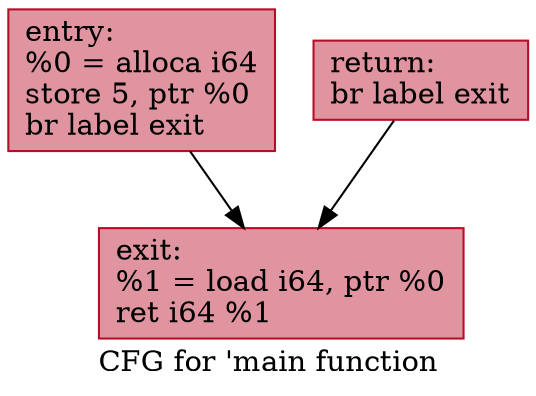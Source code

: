 digraph "CFG for 'main function" {
			label="CFG for 'main function";
			
Node0x18f5f14dcc0[shape = record, color = "#b70d28ff", style = filled,  fillcolor = "#b70d2870", label = "{ 
entry:\l
%0 = alloca i64\l
store 5, ptr %0\l
br label exit\l
}"];

Node0x18f5f14dcc0->Node0x18f5f14e380

Node0x18f5f150820[shape = record, color = "#b70d28ff", style = filled,  fillcolor = "#b70d2870", label = "{ 
return:\l
br label exit\l
}"];

Node0x18f5f150820->Node0x18f5f14e380

Node0x18f5f14e380[shape = record, color = "#b70d28ff", style = filled,  fillcolor = "#b70d2870", label = "{ 
exit:\l
%1 = load i64, ptr %0\l
ret i64 %1\l
}"];


}
